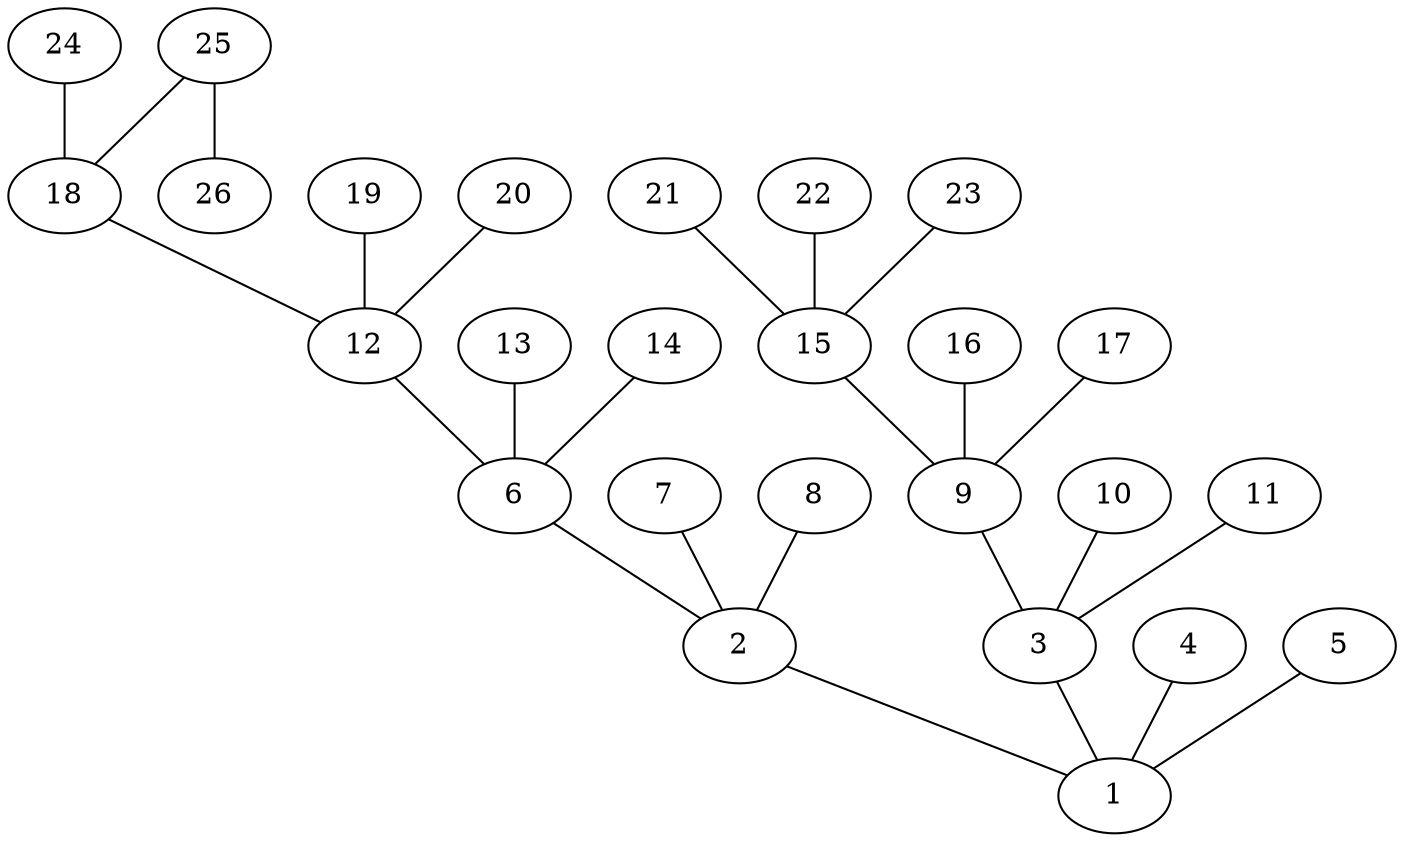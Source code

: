 graph molecule_2832 {
	1	 [chem=C];
	2	 [chem=C];
	2 -- 1	 [valence=1];
	3	 [chem=C];
	3 -- 1	 [valence=1];
	4	 [chem=Cl];
	4 -- 1	 [valence=1];
	5	 [chem=F];
	5 -- 1	 [valence=1];
	6	 [chem=C];
	6 -- 2	 [valence=1];
	7	 [chem=F];
	7 -- 2	 [valence=1];
	8	 [chem=F];
	8 -- 2	 [valence=1];
	9	 [chem=C];
	9 -- 3	 [valence=1];
	10	 [chem=F];
	10 -- 3	 [valence=1];
	11	 [chem=F];
	11 -- 3	 [valence=1];
	12	 [chem=C];
	12 -- 6	 [valence=1];
	13	 [chem=Cl];
	13 -- 6	 [valence=1];
	14	 [chem=F];
	14 -- 6	 [valence=1];
	15	 [chem=C];
	15 -- 9	 [valence=1];
	16	 [chem=Cl];
	16 -- 9	 [valence=1];
	17	 [chem=F];
	17 -- 9	 [valence=1];
	18	 [chem=C];
	18 -- 12	 [valence=1];
	19	 [chem=F];
	19 -- 12	 [valence=1];
	20	 [chem=F];
	20 -- 12	 [valence=1];
	21	 [chem=Cl];
	21 -- 15	 [valence=1];
	22	 [chem=F];
	22 -- 15	 [valence=1];
	23	 [chem=F];
	23 -- 15	 [valence=1];
	24	 [chem=O];
	24 -- 18	 [valence=2];
	25	 [chem=O];
	25 -- 18	 [valence=1];
	26	 [chem=H];
	25 -- 26	 [valence=1];
}
